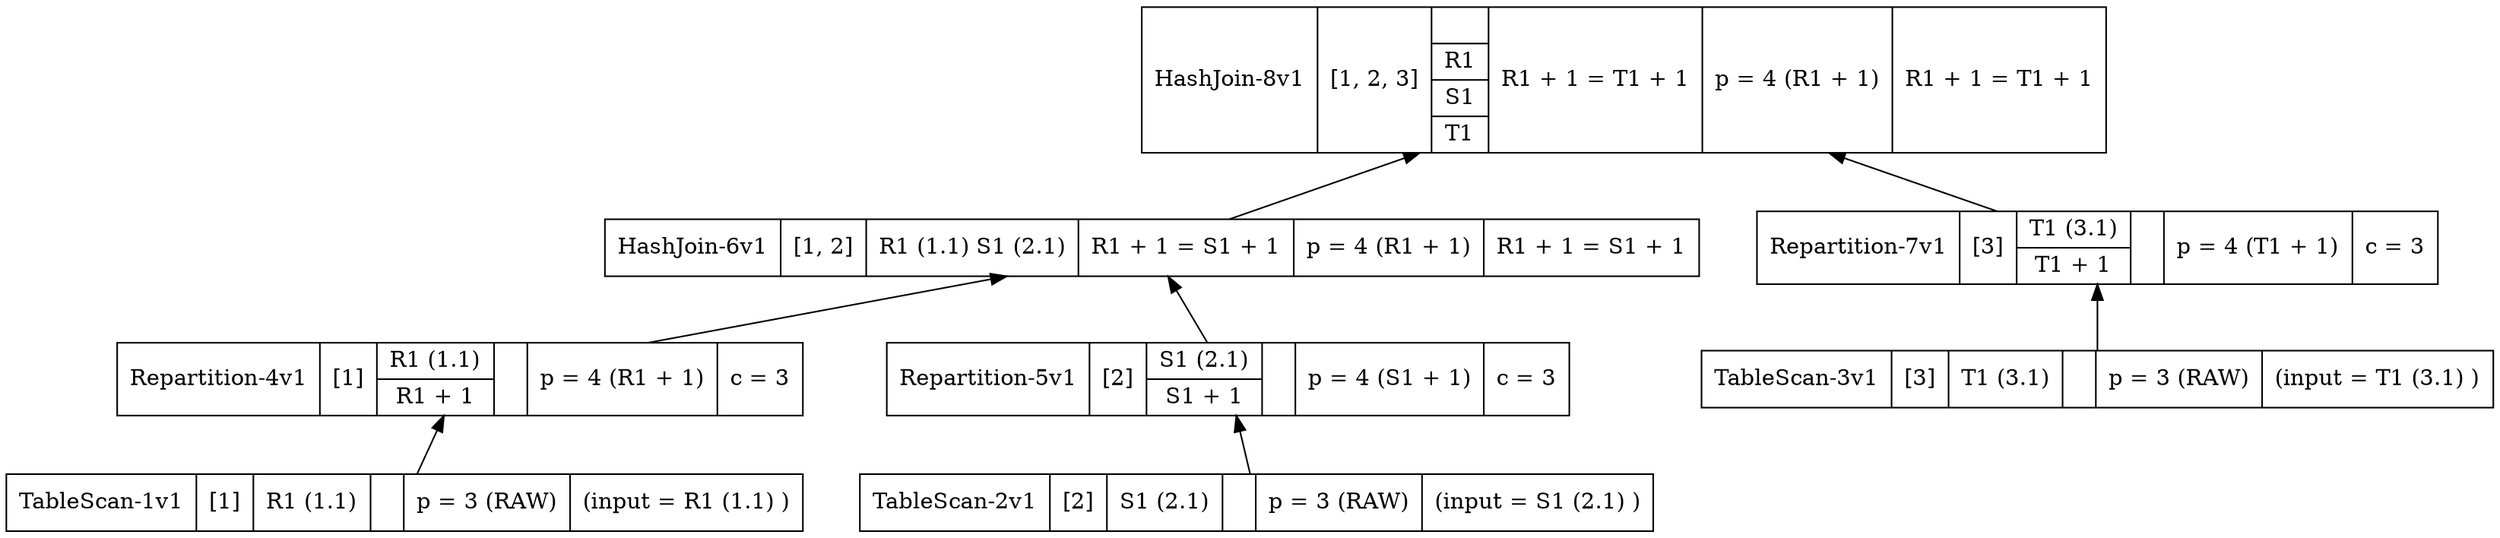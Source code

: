digraph example1 {
    node [shape=record];
    rankdir=BT;
    nodesep=0.5;
    ordering="in";
    lopkeyLOPKey6v1 -> lopkeyLOPKey8v1;
    lopkeyLOPKey4v1 -> lopkeyLOPKey6v1;
    lopkeyLOPKey1v1 -> lopkeyLOPKey4v1;
    lopkeyLOPKey1v1[label="TableScan-1v1|[1]|R1 (1.1) |{}|p = 3 (RAW)|(input = R1 (1.1) )"];
    lopkeyLOPKey4v1[label="Repartition-4v1|[1]|{R1 (1.1) |R1 + 1}|{}|p = 4 (R1 + 1)|c = 3"];
    lopkeyLOPKey5v1 -> lopkeyLOPKey6v1;
    lopkeyLOPKey2v1 -> lopkeyLOPKey5v1;
    lopkeyLOPKey2v1[label="TableScan-2v1|[2]|S1 (2.1) |{}|p = 3 (RAW)|(input = S1 (2.1) )"];
    lopkeyLOPKey5v1[label="Repartition-5v1|[2]|{S1 (2.1) |S1 + 1}|{}|p = 4 (S1 + 1)|c = 3"];
    lopkeyLOPKey6v1[label="HashJoin-6v1|[1, 2]|R1 (1.1) S1 (2.1) |{R1 + 1 = S1 + 1}|p = 4 (R1 + 1)|{R1 + 1 = S1 + 1}"];
    lopkeyLOPKey7v1 -> lopkeyLOPKey8v1;
    lopkeyLOPKey3v1 -> lopkeyLOPKey7v1;
    lopkeyLOPKey3v1[label="TableScan-3v1|[3]|T1 (3.1) |{}|p = 3 (RAW)|(input = T1 (3.1) )"];
    lopkeyLOPKey7v1[label="Repartition-7v1|[3]|{T1 (3.1) |T1 + 1}|{}|p = 4 (T1 + 1)|c = 3"];
    lopkeyLOPKey8v1[label="HashJoin-8v1|[1, 2, 3]|{|R1|S1|T1}|{R1 + 1 = T1 + 1}|p = 4 (R1 + 1)|{R1 + 1 = T1 + 1}"];
}
